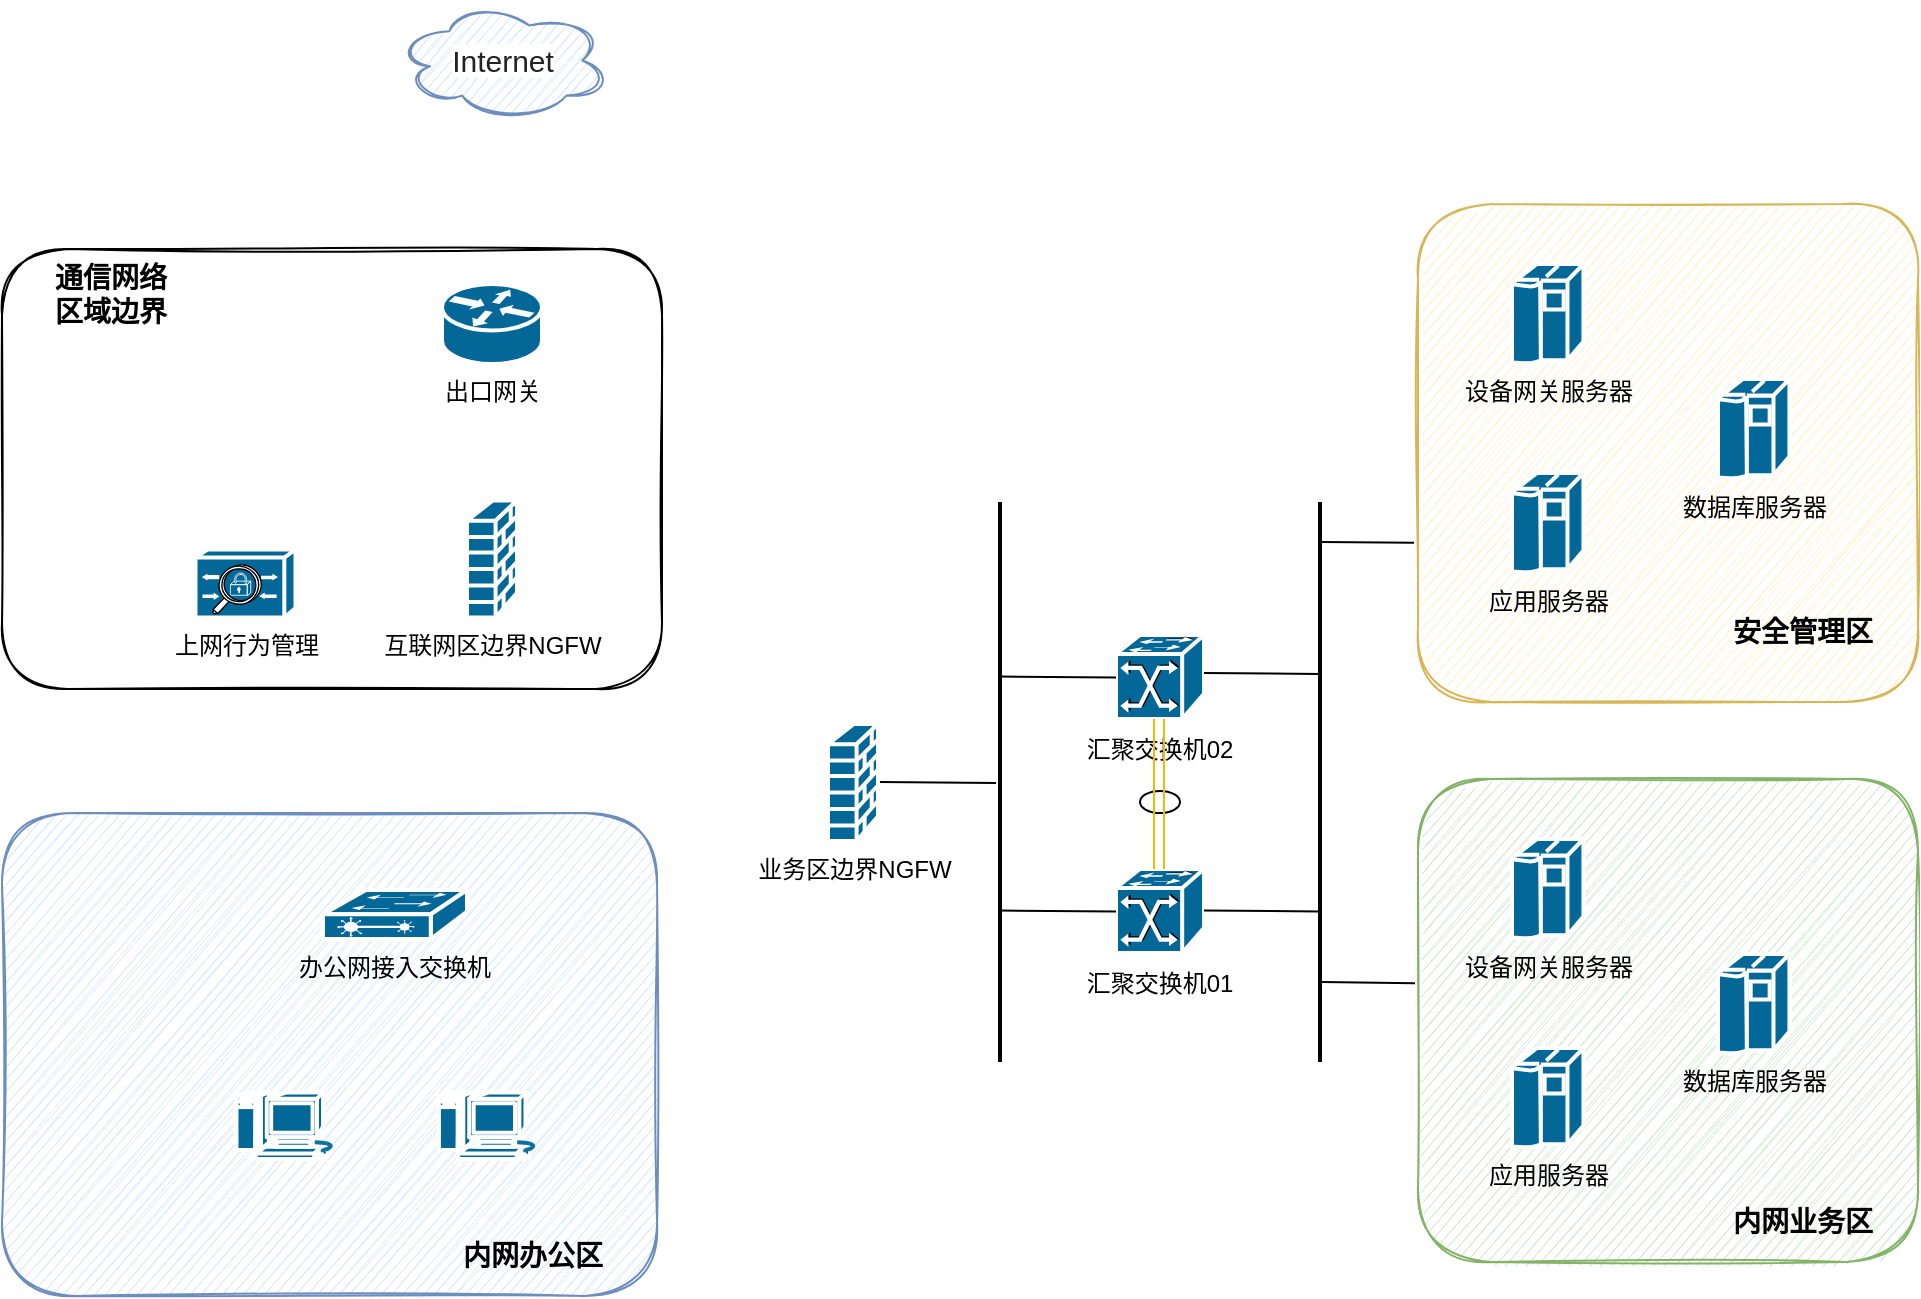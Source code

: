 <mxfile version="21.3.8" type="github">
  <diagram name="第 1 页" id="9CLzAiqfRPKBdI6wICIr">
    <mxGraphModel dx="1434" dy="756" grid="1" gridSize="10" guides="1" tooltips="1" connect="1" arrows="1" fold="1" page="1" pageScale="1" pageWidth="1169" pageHeight="827" math="0" shadow="0">
      <root>
        <mxCell id="0" />
        <mxCell id="1" parent="0" />
        <mxCell id="YTY8GHkGcG89uvbtQ9Bl-132" value="" style="rounded=1;whiteSpace=wrap;html=1;sketch=1;fillColor=#dae8fc;strokeColor=#6c8ebf;shadow=0;" vertex="1" parent="1">
          <mxGeometry x="120" y="475.5" width="327.53" height="241.5" as="geometry" />
        </mxCell>
        <mxCell id="YTY8GHkGcG89uvbtQ9Bl-76" value="" style="rounded=1;whiteSpace=wrap;html=1;sketch=1;shadow=0;" vertex="1" parent="1">
          <mxGeometry x="120" y="193.5" width="330" height="220" as="geometry" />
        </mxCell>
        <mxCell id="YTY8GHkGcG89uvbtQ9Bl-10" value="出口网关" style="shape=mxgraph.cisco.routers.router;html=1;pointerEvents=1;dashed=0;fillColor=#036897;strokeColor=#ffffff;strokeWidth=2;verticalLabelPosition=bottom;verticalAlign=top;align=center;outlineConnect=0;" vertex="1" parent="1">
          <mxGeometry x="340" y="211" width="50" height="40" as="geometry" />
        </mxCell>
        <mxCell id="YTY8GHkGcG89uvbtQ9Bl-12" value="上网行为管理" style="shape=mxgraph.cisco.misc.acs;html=1;pointerEvents=1;dashed=0;fillColor=#036897;strokeColor=#ffffff;strokeWidth=2;verticalLabelPosition=bottom;verticalAlign=top;align=center;outlineConnect=0;" vertex="1" parent="1">
          <mxGeometry x="216.75" y="343.75" width="50" height="34" as="geometry" />
        </mxCell>
        <mxCell id="YTY8GHkGcG89uvbtQ9Bl-26" value="&lt;span style=&quot;color: rgb(34, 34, 34); font-family: Arial, sans-serif; font-size: 15px; text-align: start; background-color: rgb(255, 255, 255);&quot;&gt;Internet&lt;/span&gt;" style="ellipse;shape=cloud;whiteSpace=wrap;html=1;shadow=0;sketch=1;fontSize=15;strokeColor=#6c8ebf;fillColor=#dae8fc;" vertex="1" parent="1">
          <mxGeometry x="317" y="70" width="106.5" height="58.5" as="geometry" />
        </mxCell>
        <mxCell id="YTY8GHkGcG89uvbtQ9Bl-60" value="" style="rounded=1;whiteSpace=wrap;html=1;sketch=1;fillColor=#d5e8d4;strokeColor=#82b366;shadow=0;" vertex="1" parent="1">
          <mxGeometry x="828" y="458.5" width="250" height="241.5" as="geometry" />
        </mxCell>
        <mxCell id="YTY8GHkGcG89uvbtQ9Bl-61" value="内网业务区" style="text;html=1;strokeColor=none;fillColor=none;align=center;verticalAlign=middle;whiteSpace=wrap;rounded=0;sketch=1;fontColor=#000000;fontSize=14;fontStyle=1" vertex="1" parent="1">
          <mxGeometry x="978" y="665" width="85" height="30" as="geometry" />
        </mxCell>
        <mxCell id="YTY8GHkGcG89uvbtQ9Bl-62" value="" style="endArrow=none;html=1;rounded=0;strokeWidth=2;" edge="1" parent="1">
          <mxGeometry width="50" height="50" relative="1" as="geometry">
            <mxPoint x="779" y="600" as="sourcePoint" />
            <mxPoint x="779" y="320" as="targetPoint" />
          </mxGeometry>
        </mxCell>
        <mxCell id="YTY8GHkGcG89uvbtQ9Bl-67" value="应用服务器" style="shape=mxgraph.cisco.computers_and_peripherals.ibm_mainframe;sketch=0;html=1;pointerEvents=1;dashed=0;fillColor=#036897;strokeColor=#ffffff;strokeWidth=2;verticalLabelPosition=bottom;verticalAlign=top;align=center;outlineConnect=0;shadow=0;fontSize=12;" vertex="1" parent="1">
          <mxGeometry x="875" y="593" width="35.71" height="50" as="geometry" />
        </mxCell>
        <mxCell id="YTY8GHkGcG89uvbtQ9Bl-68" value="设备网关服务器" style="shape=mxgraph.cisco.computers_and_peripherals.ibm_mainframe;sketch=0;html=1;pointerEvents=1;dashed=0;fillColor=#036897;strokeColor=#ffffff;strokeWidth=2;verticalLabelPosition=bottom;verticalAlign=top;align=center;outlineConnect=0;shadow=0;fontSize=12;" vertex="1" parent="1">
          <mxGeometry x="875" y="488.5" width="35.71" height="50" as="geometry" />
        </mxCell>
        <mxCell id="YTY8GHkGcG89uvbtQ9Bl-69" value="数据库服务器" style="shape=mxgraph.cisco.computers_and_peripherals.ibm_mainframe;sketch=0;html=1;pointerEvents=1;dashed=0;fillColor=#036897;strokeColor=#ffffff;strokeWidth=2;verticalLabelPosition=bottom;verticalAlign=top;align=center;outlineConnect=0;shadow=0;fontSize=12;" vertex="1" parent="1">
          <mxGeometry x="978" y="546" width="35.71" height="50" as="geometry" />
        </mxCell>
        <mxCell id="YTY8GHkGcG89uvbtQ9Bl-86" value="" style="shape=mxgraph.cisco.computers_and_peripherals.macintosh;sketch=0;html=1;pointerEvents=1;dashed=0;fillColor=#036897;strokeColor=#ffffff;strokeWidth=2;verticalLabelPosition=bottom;verticalAlign=top;align=center;outlineConnect=0;shadow=0;fontSize=12;" vertex="1" parent="1">
          <mxGeometry x="236.96" y="615" width="51.82" height="33.5" as="geometry" />
        </mxCell>
        <mxCell id="YTY8GHkGcG89uvbtQ9Bl-92" value="内网办公区" style="text;html=1;strokeColor=none;fillColor=none;align=center;verticalAlign=middle;whiteSpace=wrap;rounded=0;sketch=1;fontColor=#000000;fontSize=14;fontStyle=1" vertex="1" parent="1">
          <mxGeometry x="340" y="682" width="91" height="30" as="geometry" />
        </mxCell>
        <mxCell id="YTY8GHkGcG89uvbtQ9Bl-93" value="" style="shape=mxgraph.cisco.computers_and_peripherals.macintosh;sketch=0;html=1;pointerEvents=1;dashed=0;fillColor=#036897;strokeColor=#ffffff;strokeWidth=2;verticalLabelPosition=bottom;verticalAlign=top;align=center;outlineConnect=0;shadow=0;fontSize=12;" vertex="1" parent="1">
          <mxGeometry x="338.18" y="615" width="51.82" height="33.5" as="geometry" />
        </mxCell>
        <mxCell id="YTY8GHkGcG89uvbtQ9Bl-96" value="业务区边界NGFW" style="shape=mxgraph.cisco.security.firewall;html=1;pointerEvents=1;dashed=0;fillColor=#036897;strokeColor=#ffffff;strokeWidth=2;verticalLabelPosition=bottom;verticalAlign=top;align=center;outlineConnect=0;" vertex="1" parent="1">
          <mxGeometry x="533" y="431" width="25" height="58.5" as="geometry" />
        </mxCell>
        <mxCell id="YTY8GHkGcG89uvbtQ9Bl-98" value="" style="ellipse;whiteSpace=wrap;html=1;" vertex="1" parent="1">
          <mxGeometry x="689" y="464.5" width="20" height="11" as="geometry" />
        </mxCell>
        <mxCell id="YTY8GHkGcG89uvbtQ9Bl-99" value="" style="shape=mxgraph.cisco.switches.atm_fast_gigabit_etherswitch;sketch=0;html=1;pointerEvents=1;dashed=0;fillColor=#036897;strokeColor=#ffffff;strokeWidth=2;verticalLabelPosition=bottom;verticalAlign=top;align=center;outlineConnect=0;fontColor=#000000;" vertex="1" parent="1">
          <mxGeometry x="677" y="503.5" width="44" height="42" as="geometry" />
        </mxCell>
        <mxCell id="YTY8GHkGcG89uvbtQ9Bl-100" value="" style="shape=mxgraph.cisco.switches.atm_fast_gigabit_etherswitch;sketch=0;html=1;pointerEvents=1;dashed=0;fillColor=#036897;strokeColor=#ffffff;strokeWidth=2;verticalLabelPosition=bottom;verticalAlign=top;align=center;outlineConnect=0;fontColor=#000000;" vertex="1" parent="1">
          <mxGeometry x="677" y="386.5" width="44" height="42" as="geometry" />
        </mxCell>
        <mxCell id="YTY8GHkGcG89uvbtQ9Bl-101" value="汇聚交换机01" style="text;html=1;strokeColor=none;fillColor=none;align=center;verticalAlign=middle;whiteSpace=wrap;rounded=0;sketch=1;fontColor=#000000;" vertex="1" parent="1">
          <mxGeometry x="649" y="545.5" width="100" height="30" as="geometry" />
        </mxCell>
        <mxCell id="YTY8GHkGcG89uvbtQ9Bl-102" value="汇聚交换机02" style="text;html=1;strokeColor=none;fillColor=none;align=center;verticalAlign=middle;whiteSpace=wrap;rounded=0;sketch=1;fontColor=#000000;" vertex="1" parent="1">
          <mxGeometry x="649" y="428.5" width="100" height="30" as="geometry" />
        </mxCell>
        <mxCell id="YTY8GHkGcG89uvbtQ9Bl-103" value="" style="shape=mxgraph.cisco.switches.atm_fast_gigabit_etherswitch;sketch=0;html=1;pointerEvents=1;dashed=0;fillColor=#036897;strokeColor=#ffffff;strokeWidth=2;verticalLabelPosition=bottom;verticalAlign=top;align=center;outlineConnect=0;fontColor=#000000;" vertex="1" parent="1">
          <mxGeometry x="677" y="386.5" width="44" height="42" as="geometry" />
        </mxCell>
        <mxCell id="YTY8GHkGcG89uvbtQ9Bl-104" value="" style="endArrow=none;html=1;rounded=0;exitX=0.5;exitY=0;exitDx=0;exitDy=0;exitPerimeter=0;entryX=0.5;entryY=0;entryDx=0;entryDy=0;strokeColor=#F5B800;" edge="1" parent="1">
          <mxGeometry width="50" height="50" relative="1" as="geometry">
            <mxPoint x="696" y="503.5" as="sourcePoint" />
            <mxPoint x="696" y="428.5" as="targetPoint" />
          </mxGeometry>
        </mxCell>
        <mxCell id="YTY8GHkGcG89uvbtQ9Bl-105" value="" style="endArrow=none;html=1;rounded=0;exitX=0.5;exitY=0;exitDx=0;exitDy=0;exitPerimeter=0;entryX=0.5;entryY=0;entryDx=0;entryDy=0;strokeColor=#F5B800;" edge="1" parent="1">
          <mxGeometry width="50" height="50" relative="1" as="geometry">
            <mxPoint x="701" y="503.5" as="sourcePoint" />
            <mxPoint x="701" y="428.5" as="targetPoint" />
          </mxGeometry>
        </mxCell>
        <mxCell id="YTY8GHkGcG89uvbtQ9Bl-107" value="互联网区边界NGFW" style="shape=mxgraph.cisco.security.firewall;html=1;pointerEvents=1;dashed=0;fillColor=#036897;strokeColor=#ffffff;strokeWidth=2;verticalLabelPosition=bottom;verticalAlign=top;align=center;outlineConnect=0;" vertex="1" parent="1">
          <mxGeometry x="352.5" y="319.25" width="25" height="58.5" as="geometry" />
        </mxCell>
        <mxCell id="YTY8GHkGcG89uvbtQ9Bl-109" value="" style="endArrow=none;html=1;rounded=0;" edge="1" parent="1">
          <mxGeometry width="50" height="50" relative="1" as="geometry">
            <mxPoint x="721" y="405.5" as="sourcePoint" />
            <mxPoint x="779" y="406" as="targetPoint" />
          </mxGeometry>
        </mxCell>
        <mxCell id="YTY8GHkGcG89uvbtQ9Bl-110" value="" style="endArrow=none;html=1;rounded=0;" edge="1" parent="1">
          <mxGeometry width="50" height="50" relative="1" as="geometry">
            <mxPoint x="721" y="524.25" as="sourcePoint" />
            <mxPoint x="779" y="524.75" as="targetPoint" />
          </mxGeometry>
        </mxCell>
        <mxCell id="YTY8GHkGcG89uvbtQ9Bl-113" value="" style="endArrow=none;html=1;rounded=0;strokeWidth=2;" edge="1" parent="1">
          <mxGeometry width="50" height="50" relative="1" as="geometry">
            <mxPoint x="619" y="600" as="sourcePoint" />
            <mxPoint x="619" y="320" as="targetPoint" />
          </mxGeometry>
        </mxCell>
        <mxCell id="YTY8GHkGcG89uvbtQ9Bl-114" value="" style="endArrow=none;html=1;rounded=0;" edge="1" parent="1">
          <mxGeometry width="50" height="50" relative="1" as="geometry">
            <mxPoint x="619" y="407.25" as="sourcePoint" />
            <mxPoint x="677" y="407.75" as="targetPoint" />
          </mxGeometry>
        </mxCell>
        <mxCell id="YTY8GHkGcG89uvbtQ9Bl-115" value="" style="endArrow=none;html=1;rounded=0;" edge="1" parent="1">
          <mxGeometry width="50" height="50" relative="1" as="geometry">
            <mxPoint x="619" y="524.25" as="sourcePoint" />
            <mxPoint x="677" y="524.75" as="targetPoint" />
          </mxGeometry>
        </mxCell>
        <mxCell id="YTY8GHkGcG89uvbtQ9Bl-116" value="" style="endArrow=none;html=1;rounded=0;" edge="1" parent="1">
          <mxGeometry width="50" height="50" relative="1" as="geometry">
            <mxPoint x="559" y="460" as="sourcePoint" />
            <mxPoint x="617" y="460.5" as="targetPoint" />
          </mxGeometry>
        </mxCell>
        <mxCell id="YTY8GHkGcG89uvbtQ9Bl-118" value="" style="rounded=1;whiteSpace=wrap;html=1;sketch=1;fillColor=#fff2cc;strokeColor=#d6b656;shadow=0;" vertex="1" parent="1">
          <mxGeometry x="828" y="171" width="250" height="249" as="geometry" />
        </mxCell>
        <mxCell id="YTY8GHkGcG89uvbtQ9Bl-119" value="安全管理区" style="text;html=1;strokeColor=none;fillColor=none;align=center;verticalAlign=middle;whiteSpace=wrap;rounded=0;sketch=1;fontColor=#000000;fontSize=14;fontStyle=1" vertex="1" parent="1">
          <mxGeometry x="978" y="370" width="85" height="30" as="geometry" />
        </mxCell>
        <mxCell id="YTY8GHkGcG89uvbtQ9Bl-120" value="应用服务器" style="shape=mxgraph.cisco.computers_and_peripherals.ibm_mainframe;sketch=0;html=1;pointerEvents=1;dashed=0;fillColor=#036897;strokeColor=#ffffff;strokeWidth=2;verticalLabelPosition=bottom;verticalAlign=top;align=center;outlineConnect=0;shadow=0;fontSize=12;" vertex="1" parent="1">
          <mxGeometry x="875" y="305.5" width="35.71" height="50" as="geometry" />
        </mxCell>
        <mxCell id="YTY8GHkGcG89uvbtQ9Bl-121" value="设备网关服务器" style="shape=mxgraph.cisco.computers_and_peripherals.ibm_mainframe;sketch=0;html=1;pointerEvents=1;dashed=0;fillColor=#036897;strokeColor=#ffffff;strokeWidth=2;verticalLabelPosition=bottom;verticalAlign=top;align=center;outlineConnect=0;shadow=0;fontSize=12;" vertex="1" parent="1">
          <mxGeometry x="875" y="201" width="35.71" height="50" as="geometry" />
        </mxCell>
        <mxCell id="YTY8GHkGcG89uvbtQ9Bl-122" value="数据库服务器" style="shape=mxgraph.cisco.computers_and_peripherals.ibm_mainframe;sketch=0;html=1;pointerEvents=1;dashed=0;fillColor=#036897;strokeColor=#ffffff;strokeWidth=2;verticalLabelPosition=bottom;verticalAlign=top;align=center;outlineConnect=0;shadow=0;fontSize=12;" vertex="1" parent="1">
          <mxGeometry x="978" y="258.5" width="35.71" height="50" as="geometry" />
        </mxCell>
        <mxCell id="YTY8GHkGcG89uvbtQ9Bl-126" value="" style="endArrow=none;html=1;rounded=0;entryX=-0.01;entryY=0.169;entryDx=0;entryDy=0;entryPerimeter=0;" edge="1" parent="1">
          <mxGeometry width="50" height="50" relative="1" as="geometry">
            <mxPoint x="780" y="560" as="sourcePoint" />
            <mxPoint x="826.5" y="560.63" as="targetPoint" />
          </mxGeometry>
        </mxCell>
        <mxCell id="YTY8GHkGcG89uvbtQ9Bl-127" value="" style="endArrow=none;html=1;rounded=0;entryX=-0.01;entryY=0.169;entryDx=0;entryDy=0;entryPerimeter=0;" edge="1" parent="1">
          <mxGeometry width="50" height="50" relative="1" as="geometry">
            <mxPoint x="780" y="340" as="sourcePoint" />
            <mxPoint x="826" y="340.42" as="targetPoint" />
          </mxGeometry>
        </mxCell>
        <mxCell id="YTY8GHkGcG89uvbtQ9Bl-128" value="通信网络&lt;br&gt;区域边界" style="text;html=1;strokeColor=none;fillColor=none;align=center;verticalAlign=middle;whiteSpace=wrap;rounded=0;sketch=1;fontColor=#000000;fontSize=14;fontStyle=1" vertex="1" parent="1">
          <mxGeometry x="131.75" y="201" width="85" height="30" as="geometry" />
        </mxCell>
        <mxCell id="YTY8GHkGcG89uvbtQ9Bl-133" value="办公网接入交换机" style="shape=mxgraph.cisco.switches.layer_2_remote_switch;sketch=0;html=1;pointerEvents=1;dashed=0;fillColor=#036897;strokeColor=#ffffff;strokeWidth=2;verticalLabelPosition=bottom;verticalAlign=top;align=center;outlineConnect=0;" vertex="1" parent="1">
          <mxGeometry x="280.47" y="514" width="72.03" height="24.5" as="geometry" />
        </mxCell>
      </root>
    </mxGraphModel>
  </diagram>
</mxfile>
